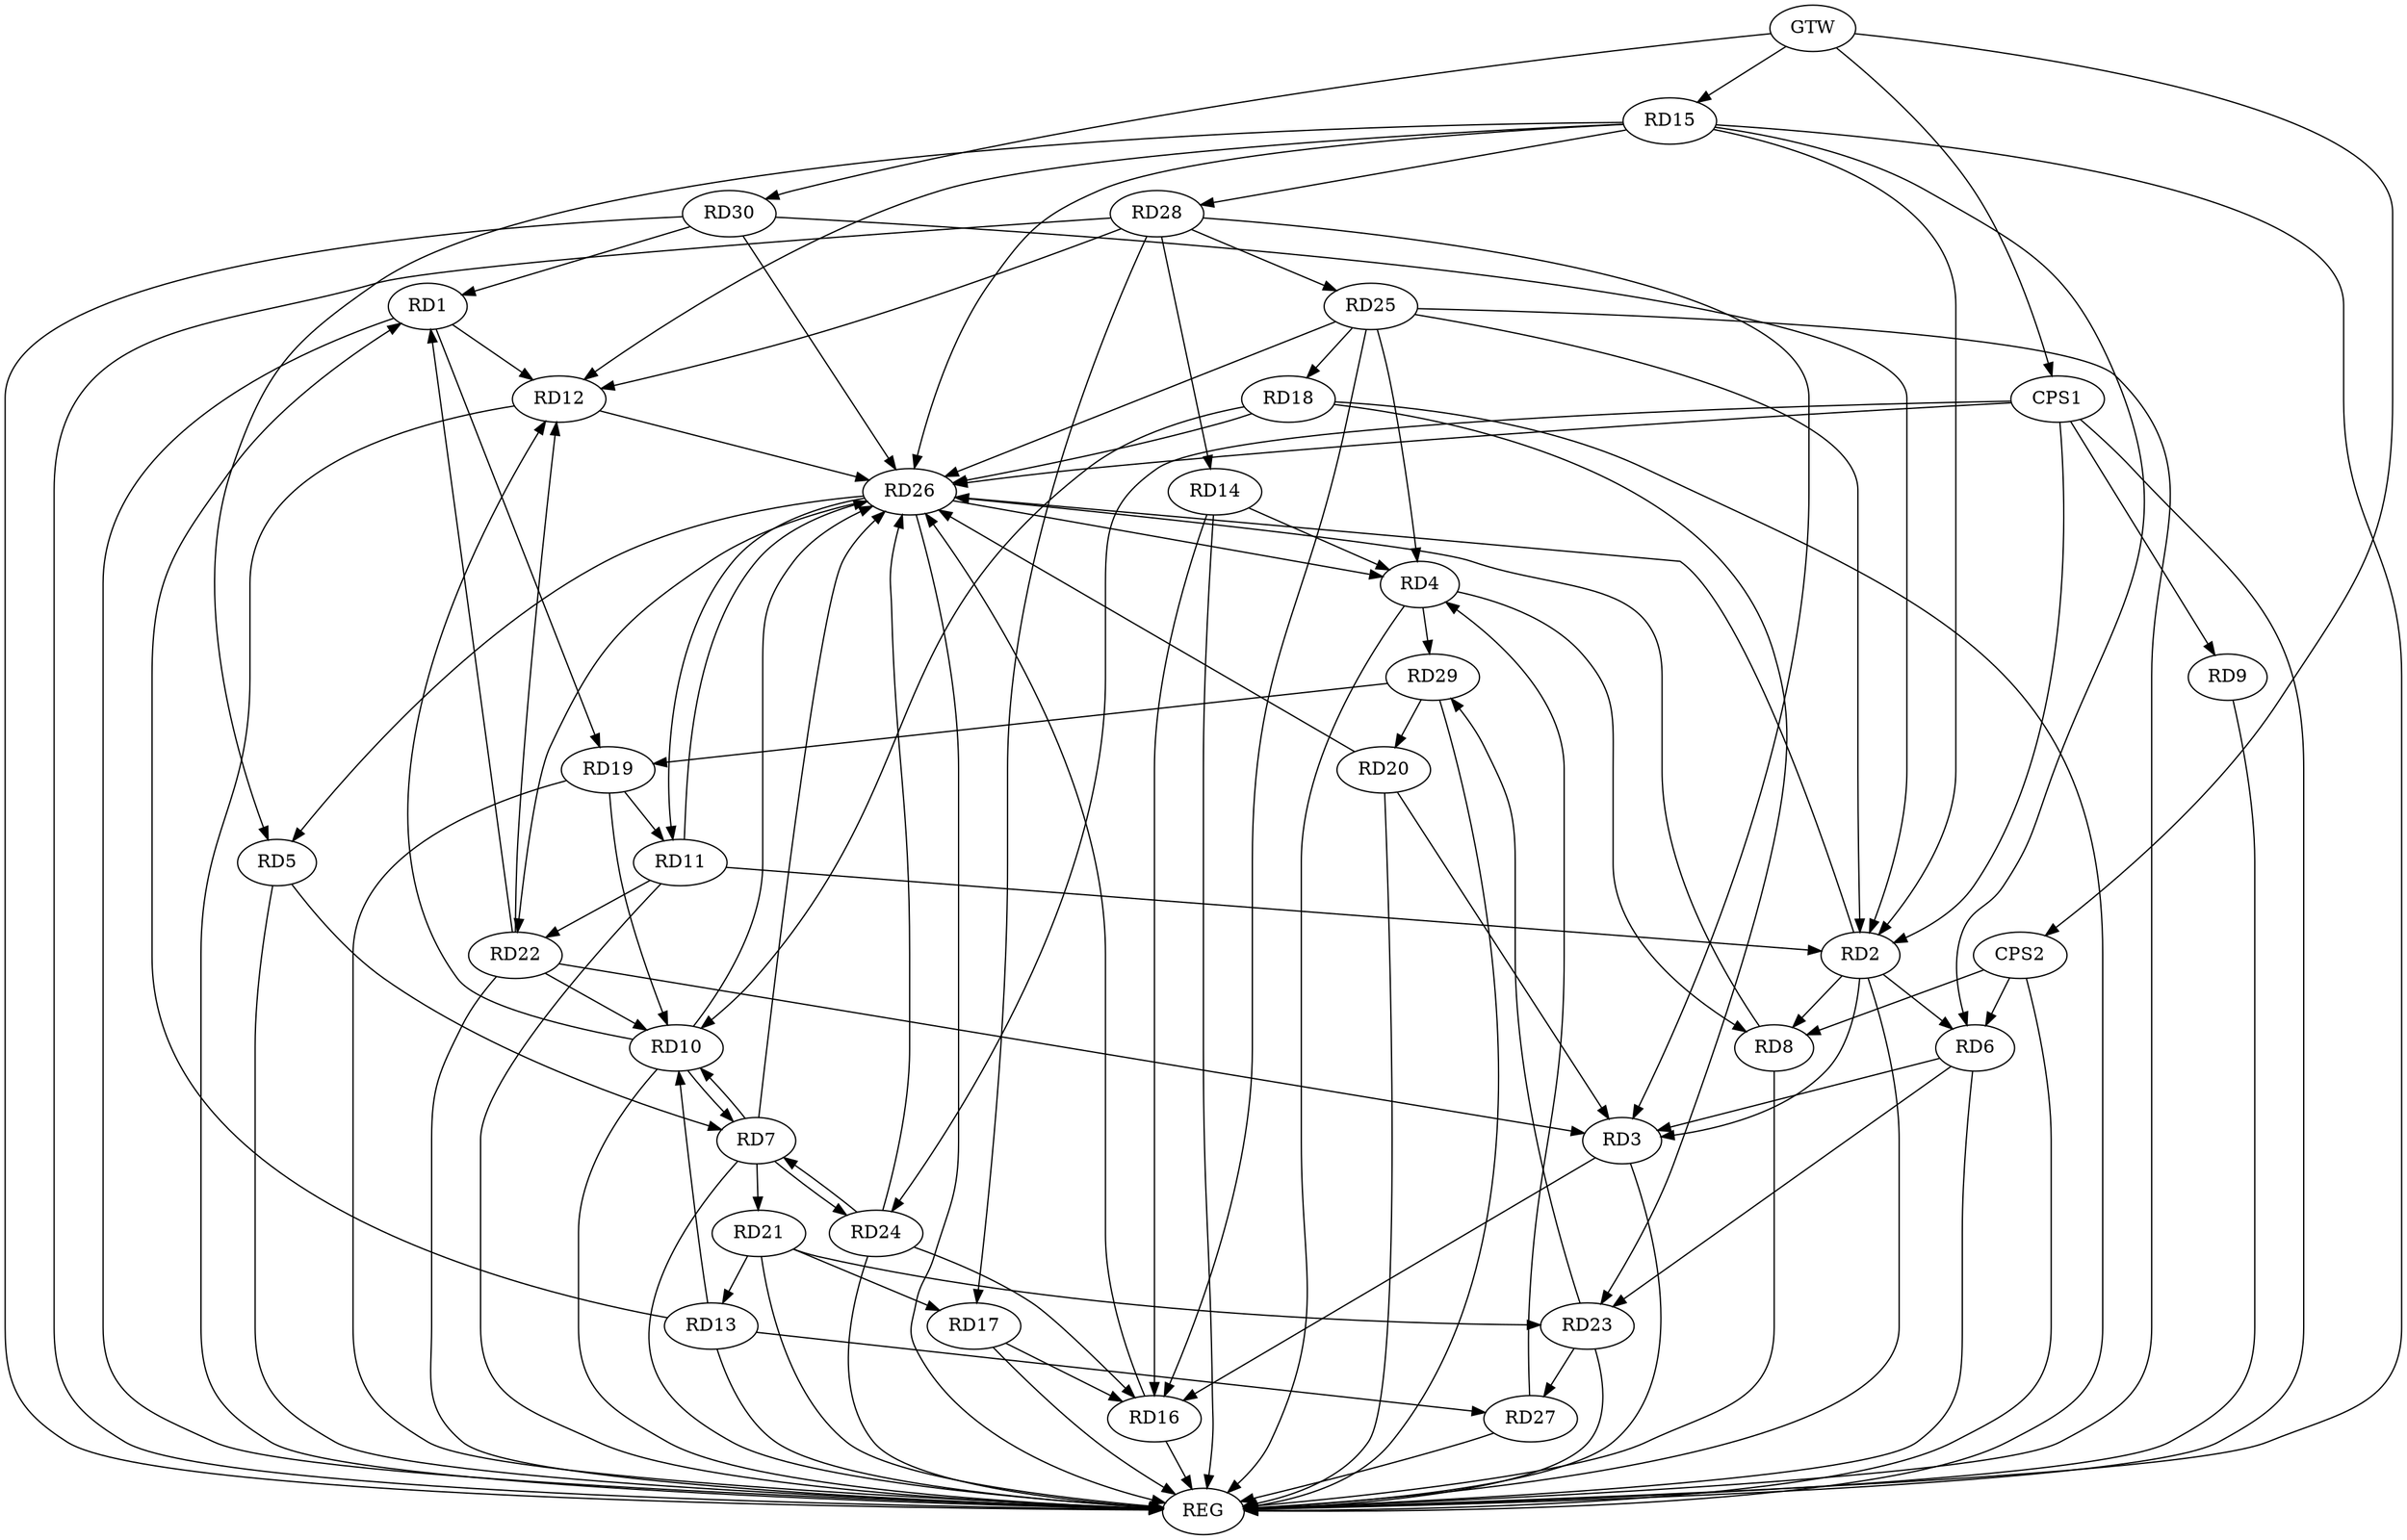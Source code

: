strict digraph G {
  RD1 [ label="RD1" ];
  RD2 [ label="RD2" ];
  RD3 [ label="RD3" ];
  RD4 [ label="RD4" ];
  RD5 [ label="RD5" ];
  RD6 [ label="RD6" ];
  RD7 [ label="RD7" ];
  RD8 [ label="RD8" ];
  RD9 [ label="RD9" ];
  RD10 [ label="RD10" ];
  RD11 [ label="RD11" ];
  RD12 [ label="RD12" ];
  RD13 [ label="RD13" ];
  RD14 [ label="RD14" ];
  RD15 [ label="RD15" ];
  RD16 [ label="RD16" ];
  RD17 [ label="RD17" ];
  RD18 [ label="RD18" ];
  RD19 [ label="RD19" ];
  RD20 [ label="RD20" ];
  RD21 [ label="RD21" ];
  RD22 [ label="RD22" ];
  RD23 [ label="RD23" ];
  RD24 [ label="RD24" ];
  RD25 [ label="RD25" ];
  RD26 [ label="RD26" ];
  RD27 [ label="RD27" ];
  RD28 [ label="RD28" ];
  RD29 [ label="RD29" ];
  RD30 [ label="RD30" ];
  CPS1 [ label="CPS1" ];
  CPS2 [ label="CPS2" ];
  GTW [ label="GTW" ];
  REG [ label="REG" ];
  RD1 -> RD12;
  RD13 -> RD1;
  RD1 -> RD19;
  RD22 -> RD1;
  RD30 -> RD1;
  RD2 -> RD3;
  RD2 -> RD6;
  RD2 -> RD8;
  RD11 -> RD2;
  RD15 -> RD2;
  RD25 -> RD2;
  RD30 -> RD2;
  RD6 -> RD3;
  RD3 -> RD16;
  RD20 -> RD3;
  RD22 -> RD3;
  RD28 -> RD3;
  RD4 -> RD8;
  RD14 -> RD4;
  RD25 -> RD4;
  RD26 -> RD4;
  RD27 -> RD4;
  RD4 -> RD29;
  RD5 -> RD7;
  RD15 -> RD5;
  RD26 -> RD5;
  RD15 -> RD6;
  RD6 -> RD23;
  RD7 -> RD10;
  RD10 -> RD7;
  RD7 -> RD21;
  RD7 -> RD24;
  RD24 -> RD7;
  RD7 -> RD26;
  RD8 -> RD26;
  RD10 -> RD12;
  RD13 -> RD10;
  RD18 -> RD10;
  RD19 -> RD10;
  RD22 -> RD10;
  RD19 -> RD11;
  RD11 -> RD22;
  RD26 -> RD11;
  RD15 -> RD12;
  RD22 -> RD12;
  RD12 -> RD26;
  RD28 -> RD12;
  RD21 -> RD13;
  RD13 -> RD27;
  RD14 -> RD16;
  RD28 -> RD14;
  RD15 -> RD26;
  RD15 -> RD28;
  RD17 -> RD16;
  RD24 -> RD16;
  RD25 -> RD16;
  RD21 -> RD17;
  RD28 -> RD17;
  RD18 -> RD23;
  RD25 -> RD18;
  RD18 -> RD26;
  RD29 -> RD19;
  RD29 -> RD20;
  RD21 -> RD23;
  RD26 -> RD22;
  RD23 -> RD27;
  RD23 -> RD29;
  RD24 -> RD26;
  RD28 -> RD25;
  CPS1 -> RD9;
  CPS1 -> RD24;
  CPS1 -> RD26;
  CPS1 -> RD2;
  CPS2 -> RD6;
  CPS2 -> RD8;
  GTW -> RD15;
  GTW -> RD30;
  GTW -> CPS1;
  GTW -> CPS2;
  RD1 -> REG;
  RD2 -> REG;
  RD3 -> REG;
  RD4 -> REG;
  RD5 -> REG;
  RD6 -> REG;
  RD7 -> REG;
  RD8 -> REG;
  RD9 -> REG;
  RD10 -> REG;
  RD11 -> REG;
  RD12 -> REG;
  RD13 -> REG;
  RD14 -> REG;
  RD15 -> REG;
  RD16 -> REG;
  RD17 -> REG;
  RD18 -> REG;
  RD19 -> REG;
  RD20 -> REG;
  RD21 -> REG;
  RD22 -> REG;
  RD23 -> REG;
  RD24 -> REG;
  RD25 -> REG;
  RD26 -> REG;
  RD27 -> REG;
  RD28 -> REG;
  RD29 -> REG;
  RD30 -> REG;
  CPS1 -> REG;
  CPS2 -> REG;
  RD2 -> RD26;
  RD30 -> RD26;
  RD20 -> RD26;
  RD16 -> RD26;
  RD10 -> RD26;
  RD11 -> RD26;
  RD25 -> RD26;
}
